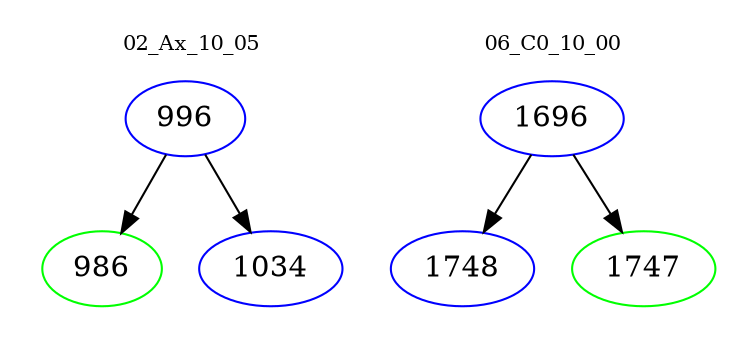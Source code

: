 digraph{
subgraph cluster_0 {
color = white
label = "02_Ax_10_05";
fontsize=10;
T0_996 [label="996", color="blue"]
T0_996 -> T0_986 [color="black"]
T0_986 [label="986", color="green"]
T0_996 -> T0_1034 [color="black"]
T0_1034 [label="1034", color="blue"]
}
subgraph cluster_1 {
color = white
label = "06_C0_10_00";
fontsize=10;
T1_1696 [label="1696", color="blue"]
T1_1696 -> T1_1748 [color="black"]
T1_1748 [label="1748", color="blue"]
T1_1696 -> T1_1747 [color="black"]
T1_1747 [label="1747", color="green"]
}
}

